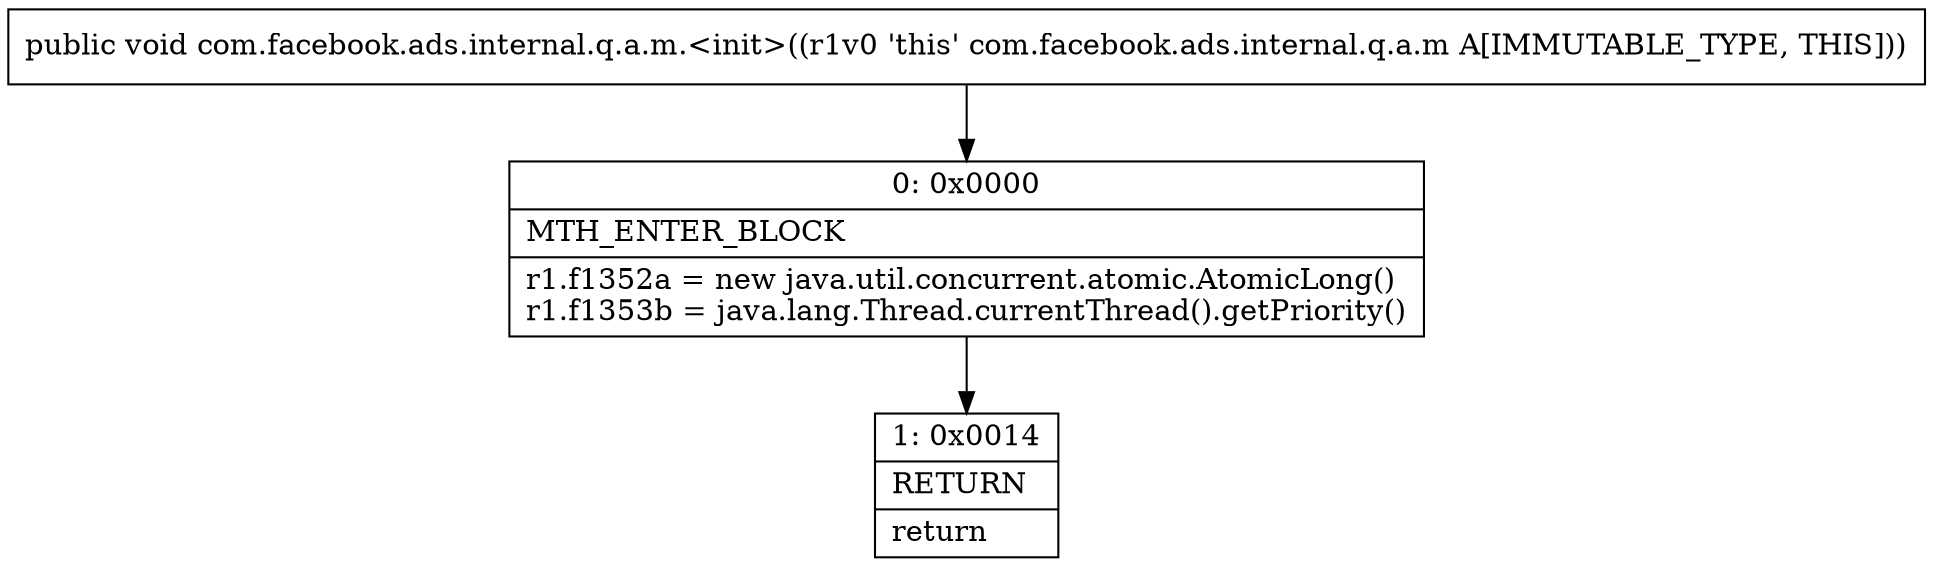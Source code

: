 digraph "CFG forcom.facebook.ads.internal.q.a.m.\<init\>()V" {
Node_0 [shape=record,label="{0\:\ 0x0000|MTH_ENTER_BLOCK\l|r1.f1352a = new java.util.concurrent.atomic.AtomicLong()\lr1.f1353b = java.lang.Thread.currentThread().getPriority()\l}"];
Node_1 [shape=record,label="{1\:\ 0x0014|RETURN\l|return\l}"];
MethodNode[shape=record,label="{public void com.facebook.ads.internal.q.a.m.\<init\>((r1v0 'this' com.facebook.ads.internal.q.a.m A[IMMUTABLE_TYPE, THIS])) }"];
MethodNode -> Node_0;
Node_0 -> Node_1;
}

